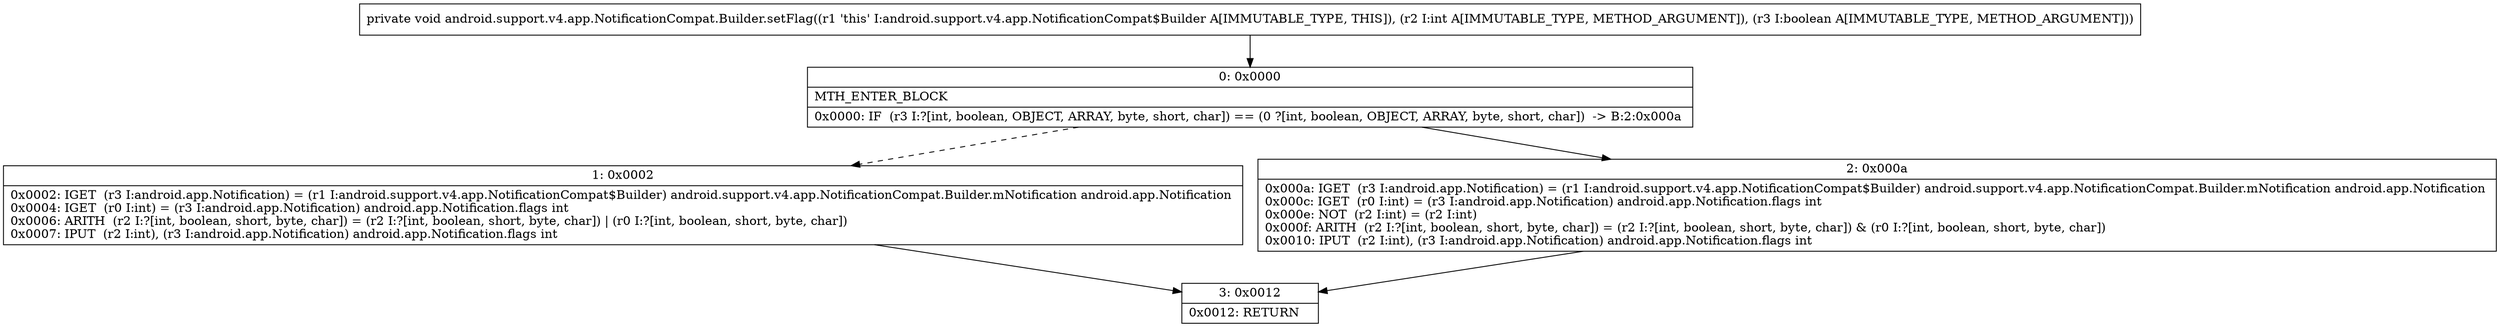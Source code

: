 digraph "CFG forandroid.support.v4.app.NotificationCompat.Builder.setFlag(IZ)V" {
Node_0 [shape=record,label="{0\:\ 0x0000|MTH_ENTER_BLOCK\l|0x0000: IF  (r3 I:?[int, boolean, OBJECT, ARRAY, byte, short, char]) == (0 ?[int, boolean, OBJECT, ARRAY, byte, short, char])  \-\> B:2:0x000a \l}"];
Node_1 [shape=record,label="{1\:\ 0x0002|0x0002: IGET  (r3 I:android.app.Notification) = (r1 I:android.support.v4.app.NotificationCompat$Builder) android.support.v4.app.NotificationCompat.Builder.mNotification android.app.Notification \l0x0004: IGET  (r0 I:int) = (r3 I:android.app.Notification) android.app.Notification.flags int \l0x0006: ARITH  (r2 I:?[int, boolean, short, byte, char]) = (r2 I:?[int, boolean, short, byte, char]) \| (r0 I:?[int, boolean, short, byte, char]) \l0x0007: IPUT  (r2 I:int), (r3 I:android.app.Notification) android.app.Notification.flags int \l}"];
Node_2 [shape=record,label="{2\:\ 0x000a|0x000a: IGET  (r3 I:android.app.Notification) = (r1 I:android.support.v4.app.NotificationCompat$Builder) android.support.v4.app.NotificationCompat.Builder.mNotification android.app.Notification \l0x000c: IGET  (r0 I:int) = (r3 I:android.app.Notification) android.app.Notification.flags int \l0x000e: NOT  (r2 I:int) = (r2 I:int) \l0x000f: ARITH  (r2 I:?[int, boolean, short, byte, char]) = (r2 I:?[int, boolean, short, byte, char]) & (r0 I:?[int, boolean, short, byte, char]) \l0x0010: IPUT  (r2 I:int), (r3 I:android.app.Notification) android.app.Notification.flags int \l}"];
Node_3 [shape=record,label="{3\:\ 0x0012|0x0012: RETURN   \l}"];
MethodNode[shape=record,label="{private void android.support.v4.app.NotificationCompat.Builder.setFlag((r1 'this' I:android.support.v4.app.NotificationCompat$Builder A[IMMUTABLE_TYPE, THIS]), (r2 I:int A[IMMUTABLE_TYPE, METHOD_ARGUMENT]), (r3 I:boolean A[IMMUTABLE_TYPE, METHOD_ARGUMENT])) }"];
MethodNode -> Node_0;
Node_0 -> Node_1[style=dashed];
Node_0 -> Node_2;
Node_1 -> Node_3;
Node_2 -> Node_3;
}

